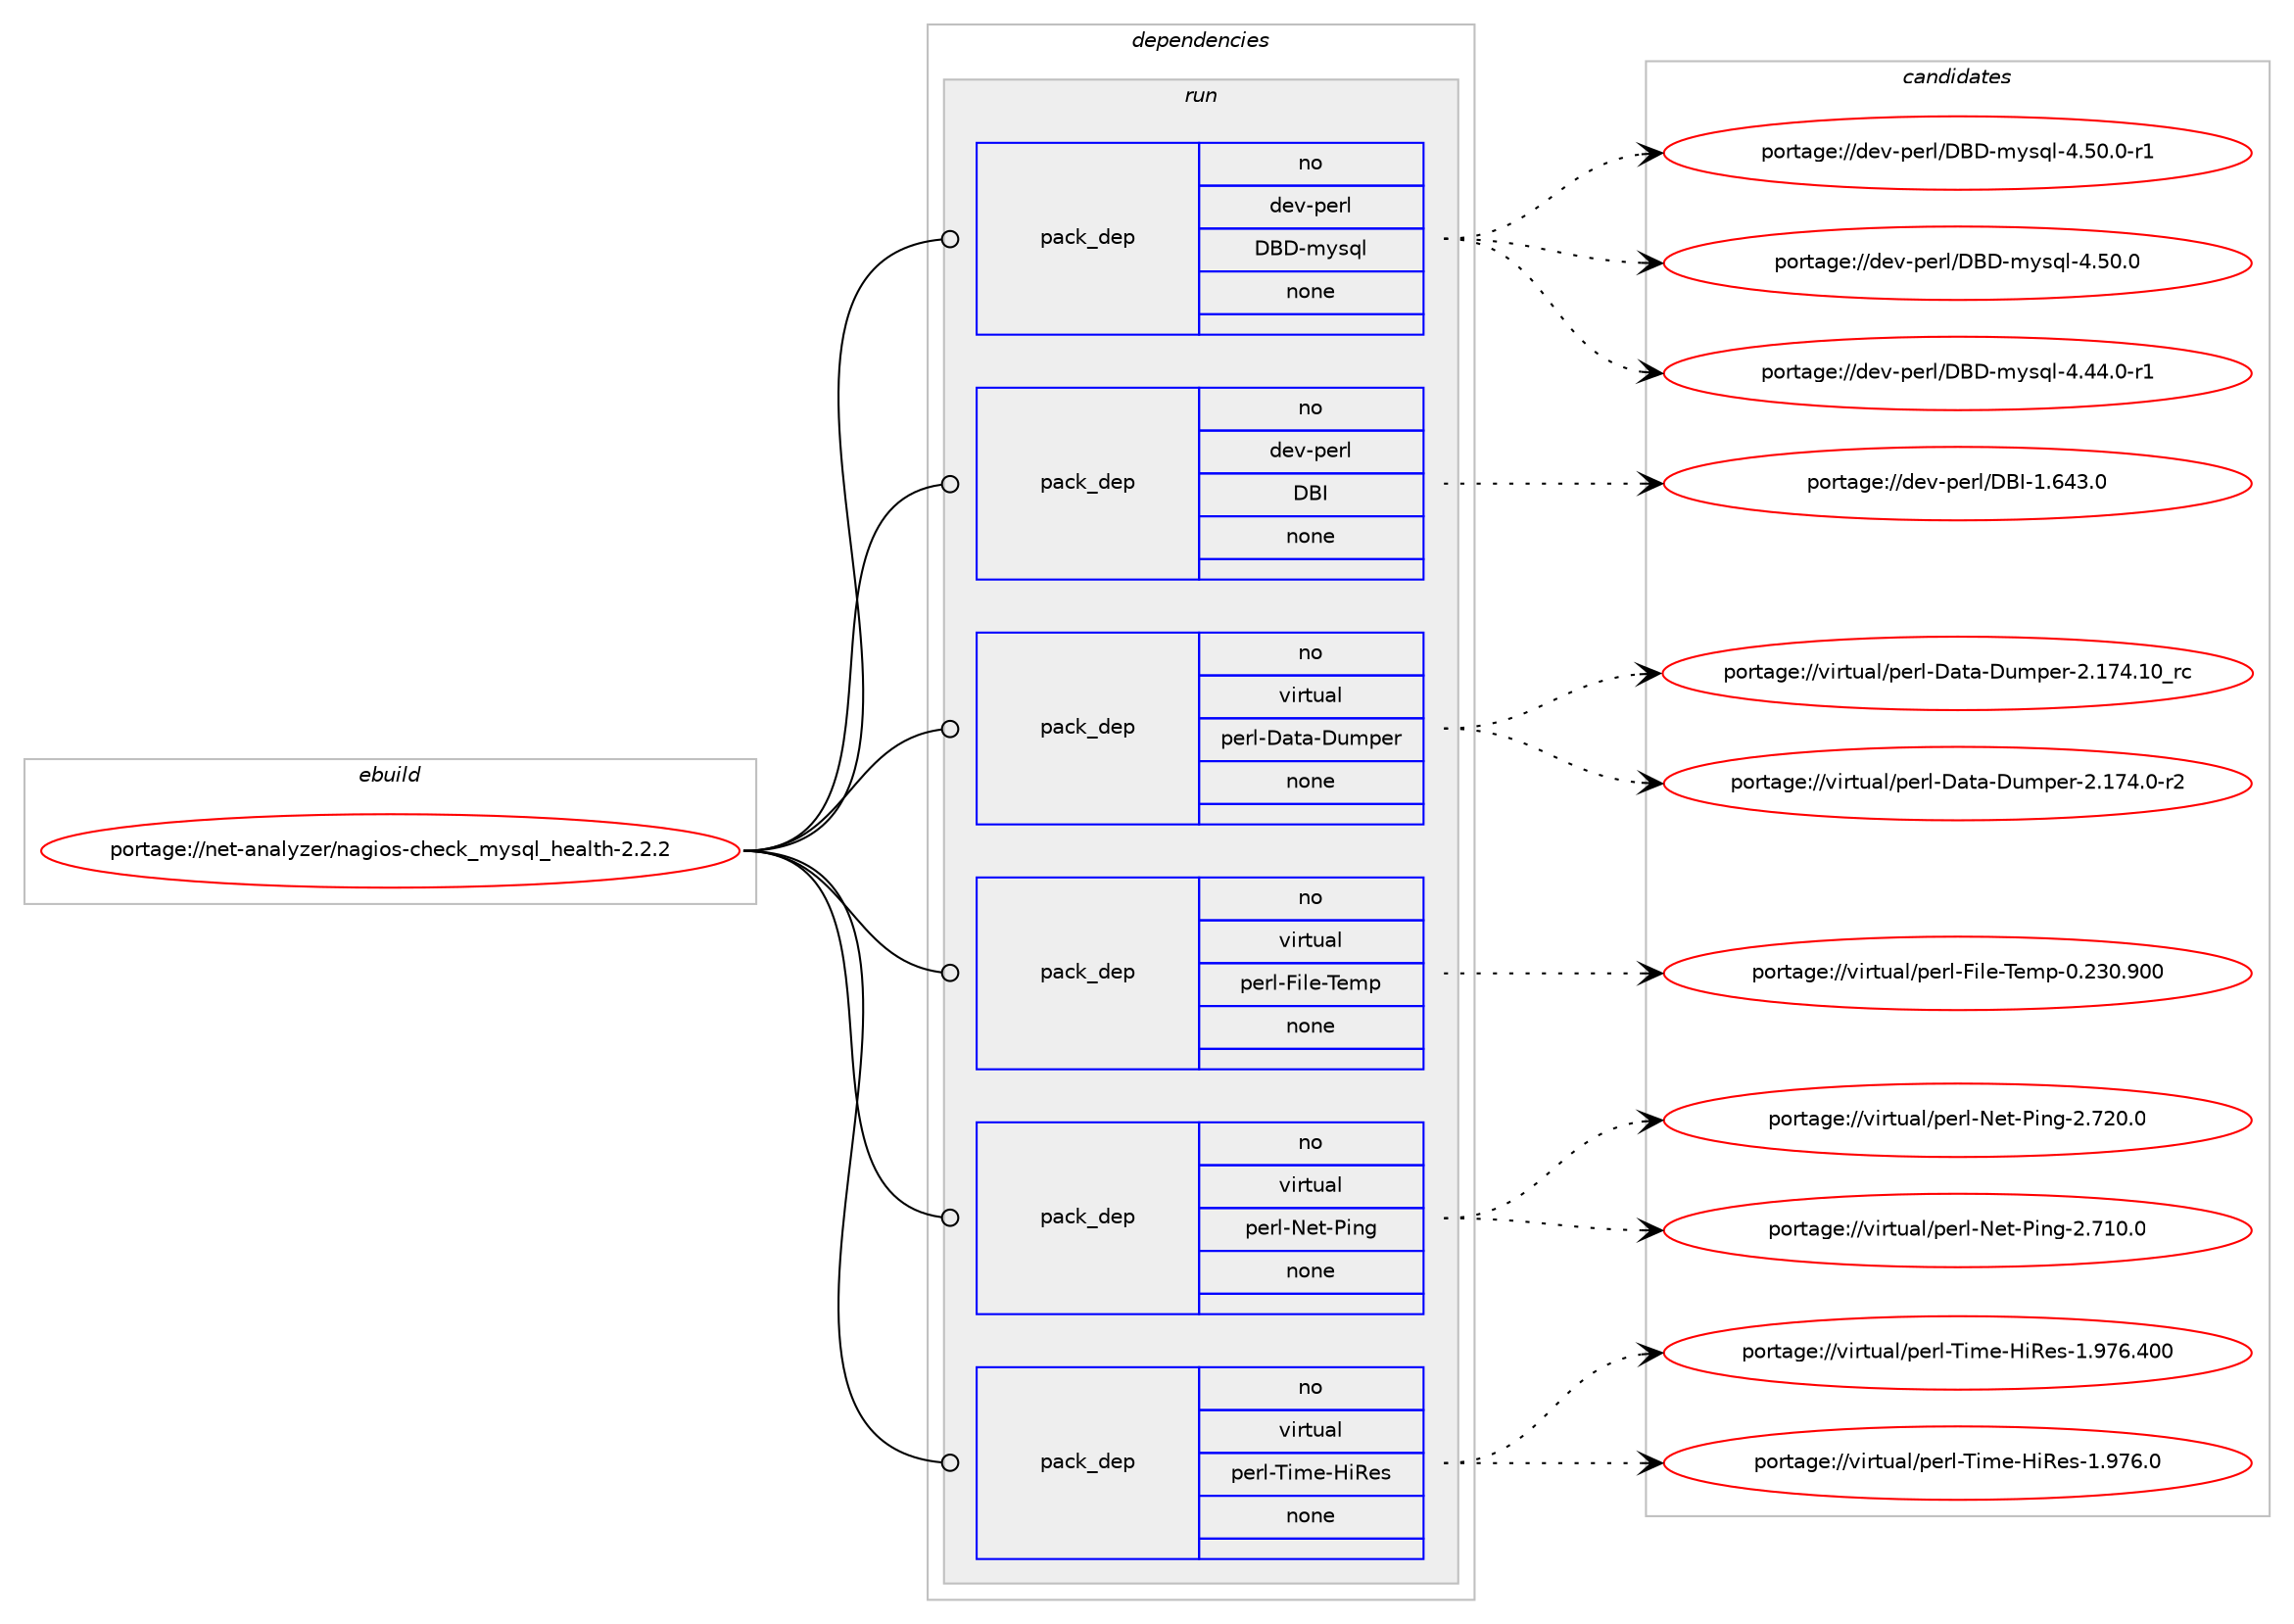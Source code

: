 digraph prolog {

# *************
# Graph options
# *************

newrank=true;
concentrate=true;
compound=true;
graph [rankdir=LR,fontname=Helvetica,fontsize=10,ranksep=1.5];#, ranksep=2.5, nodesep=0.2];
edge  [arrowhead=vee];
node  [fontname=Helvetica,fontsize=10];

# **********
# The ebuild
# **********

subgraph cluster_leftcol {
color=gray;
rank=same;
label=<<i>ebuild</i>>;
id [label="portage://net-analyzer/nagios-check_mysql_health-2.2.2", color=red, width=4, href="../net-analyzer/nagios-check_mysql_health-2.2.2.svg"];
}

# ****************
# The dependencies
# ****************

subgraph cluster_midcol {
color=gray;
label=<<i>dependencies</i>>;
subgraph cluster_compile {
fillcolor="#eeeeee";
style=filled;
label=<<i>compile</i>>;
}
subgraph cluster_compileandrun {
fillcolor="#eeeeee";
style=filled;
label=<<i>compile and run</i>>;
}
subgraph cluster_run {
fillcolor="#eeeeee";
style=filled;
label=<<i>run</i>>;
subgraph pack13825 {
dependency20222 [label=<<TABLE BORDER="0" CELLBORDER="1" CELLSPACING="0" CELLPADDING="4" WIDTH="220"><TR><TD ROWSPAN="6" CELLPADDING="30">pack_dep</TD></TR><TR><TD WIDTH="110">no</TD></TR><TR><TD>dev-perl</TD></TR><TR><TD>DBD-mysql</TD></TR><TR><TD>none</TD></TR><TR><TD></TD></TR></TABLE>>, shape=none, color=blue];
}
id:e -> dependency20222:w [weight=20,style="solid",arrowhead="odot"];
subgraph pack13826 {
dependency20223 [label=<<TABLE BORDER="0" CELLBORDER="1" CELLSPACING="0" CELLPADDING="4" WIDTH="220"><TR><TD ROWSPAN="6" CELLPADDING="30">pack_dep</TD></TR><TR><TD WIDTH="110">no</TD></TR><TR><TD>dev-perl</TD></TR><TR><TD>DBI</TD></TR><TR><TD>none</TD></TR><TR><TD></TD></TR></TABLE>>, shape=none, color=blue];
}
id:e -> dependency20223:w [weight=20,style="solid",arrowhead="odot"];
subgraph pack13827 {
dependency20224 [label=<<TABLE BORDER="0" CELLBORDER="1" CELLSPACING="0" CELLPADDING="4" WIDTH="220"><TR><TD ROWSPAN="6" CELLPADDING="30">pack_dep</TD></TR><TR><TD WIDTH="110">no</TD></TR><TR><TD>virtual</TD></TR><TR><TD>perl-Data-Dumper</TD></TR><TR><TD>none</TD></TR><TR><TD></TD></TR></TABLE>>, shape=none, color=blue];
}
id:e -> dependency20224:w [weight=20,style="solid",arrowhead="odot"];
subgraph pack13828 {
dependency20225 [label=<<TABLE BORDER="0" CELLBORDER="1" CELLSPACING="0" CELLPADDING="4" WIDTH="220"><TR><TD ROWSPAN="6" CELLPADDING="30">pack_dep</TD></TR><TR><TD WIDTH="110">no</TD></TR><TR><TD>virtual</TD></TR><TR><TD>perl-File-Temp</TD></TR><TR><TD>none</TD></TR><TR><TD></TD></TR></TABLE>>, shape=none, color=blue];
}
id:e -> dependency20225:w [weight=20,style="solid",arrowhead="odot"];
subgraph pack13829 {
dependency20226 [label=<<TABLE BORDER="0" CELLBORDER="1" CELLSPACING="0" CELLPADDING="4" WIDTH="220"><TR><TD ROWSPAN="6" CELLPADDING="30">pack_dep</TD></TR><TR><TD WIDTH="110">no</TD></TR><TR><TD>virtual</TD></TR><TR><TD>perl-Net-Ping</TD></TR><TR><TD>none</TD></TR><TR><TD></TD></TR></TABLE>>, shape=none, color=blue];
}
id:e -> dependency20226:w [weight=20,style="solid",arrowhead="odot"];
subgraph pack13830 {
dependency20227 [label=<<TABLE BORDER="0" CELLBORDER="1" CELLSPACING="0" CELLPADDING="4" WIDTH="220"><TR><TD ROWSPAN="6" CELLPADDING="30">pack_dep</TD></TR><TR><TD WIDTH="110">no</TD></TR><TR><TD>virtual</TD></TR><TR><TD>perl-Time-HiRes</TD></TR><TR><TD>none</TD></TR><TR><TD></TD></TR></TABLE>>, shape=none, color=blue];
}
id:e -> dependency20227:w [weight=20,style="solid",arrowhead="odot"];
}
}

# **************
# The candidates
# **************

subgraph cluster_choices {
rank=same;
color=gray;
label=<<i>candidates</i>>;

subgraph choice13825 {
color=black;
nodesep=1;
choice100101118451121011141084768666845109121115113108455246534846484511449 [label="portage://dev-perl/DBD-mysql-4.50.0-r1", color=red, width=4,href="../dev-perl/DBD-mysql-4.50.0-r1.svg"];
choice10010111845112101114108476866684510912111511310845524653484648 [label="portage://dev-perl/DBD-mysql-4.50.0", color=red, width=4,href="../dev-perl/DBD-mysql-4.50.0.svg"];
choice100101118451121011141084768666845109121115113108455246525246484511449 [label="portage://dev-perl/DBD-mysql-4.44.0-r1", color=red, width=4,href="../dev-perl/DBD-mysql-4.44.0-r1.svg"];
dependency20222:e -> choice100101118451121011141084768666845109121115113108455246534846484511449:w [style=dotted,weight="100"];
dependency20222:e -> choice10010111845112101114108476866684510912111511310845524653484648:w [style=dotted,weight="100"];
dependency20222:e -> choice100101118451121011141084768666845109121115113108455246525246484511449:w [style=dotted,weight="100"];
}
subgraph choice13826 {
color=black;
nodesep=1;
choice10010111845112101114108476866734549465452514648 [label="portage://dev-perl/DBI-1.643.0", color=red, width=4,href="../dev-perl/DBI-1.643.0.svg"];
dependency20223:e -> choice10010111845112101114108476866734549465452514648:w [style=dotted,weight="100"];
}
subgraph choice13827 {
color=black;
nodesep=1;
choice11810511411611797108471121011141084568971169745681171091121011144550464955524649489511499 [label="portage://virtual/perl-Data-Dumper-2.174.10_rc", color=red, width=4,href="../virtual/perl-Data-Dumper-2.174.10_rc.svg"];
choice118105114116117971084711210111410845689711697456811710911210111445504649555246484511450 [label="portage://virtual/perl-Data-Dumper-2.174.0-r2", color=red, width=4,href="../virtual/perl-Data-Dumper-2.174.0-r2.svg"];
dependency20224:e -> choice11810511411611797108471121011141084568971169745681171091121011144550464955524649489511499:w [style=dotted,weight="100"];
dependency20224:e -> choice118105114116117971084711210111410845689711697456811710911210111445504649555246484511450:w [style=dotted,weight="100"];
}
subgraph choice13828 {
color=black;
nodesep=1;
choice11810511411611797108471121011141084570105108101458410110911245484650514846574848 [label="portage://virtual/perl-File-Temp-0.230.900", color=red, width=4,href="../virtual/perl-File-Temp-0.230.900.svg"];
dependency20225:e -> choice11810511411611797108471121011141084570105108101458410110911245484650514846574848:w [style=dotted,weight="100"];
}
subgraph choice13829 {
color=black;
nodesep=1;
choice1181051141161179710847112101114108457810111645801051101034550465550484648 [label="portage://virtual/perl-Net-Ping-2.720.0", color=red, width=4,href="../virtual/perl-Net-Ping-2.720.0.svg"];
choice1181051141161179710847112101114108457810111645801051101034550465549484648 [label="portage://virtual/perl-Net-Ping-2.710.0", color=red, width=4,href="../virtual/perl-Net-Ping-2.710.0.svg"];
dependency20226:e -> choice1181051141161179710847112101114108457810111645801051101034550465550484648:w [style=dotted,weight="100"];
dependency20226:e -> choice1181051141161179710847112101114108457810111645801051101034550465549484648:w [style=dotted,weight="100"];
}
subgraph choice13830 {
color=black;
nodesep=1;
choice1181051141161179710847112101114108458410510910145721058210111545494657555446524848 [label="portage://virtual/perl-Time-HiRes-1.976.400", color=red, width=4,href="../virtual/perl-Time-HiRes-1.976.400.svg"];
choice118105114116117971084711210111410845841051091014572105821011154549465755544648 [label="portage://virtual/perl-Time-HiRes-1.976.0", color=red, width=4,href="../virtual/perl-Time-HiRes-1.976.0.svg"];
dependency20227:e -> choice1181051141161179710847112101114108458410510910145721058210111545494657555446524848:w [style=dotted,weight="100"];
dependency20227:e -> choice118105114116117971084711210111410845841051091014572105821011154549465755544648:w [style=dotted,weight="100"];
}
}

}
